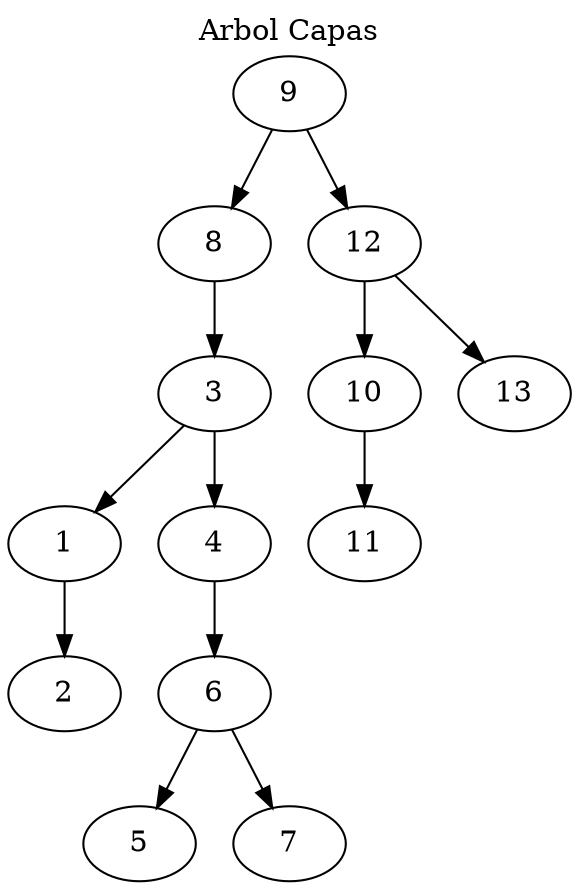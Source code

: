 digraph G{
label="Arbol Capas"
labelloc = "t"
Nodo1946488536[label="9" shape=ellipse];
Nodo1852772883[label="8" shape=ellipse];
Nodo1621760438[label="3" shape=ellipse];
Nodo28172470[label="1" shape=ellipse];
Nodo1568820629[label="2" shape=ellipse];
Nodo28172470 -> Nodo1568820629;
Nodo1621760438 -> Nodo28172470;
Nodo1265312700[label="4" shape=ellipse];
Nodo2075981006[label="6" shape=ellipse];
Nodo368706399[label="5" shape=ellipse];
Nodo2075981006 -> Nodo368706399;
Nodo1524308624[label="7" shape=ellipse];
Nodo2075981006 -> Nodo1524308624;
Nodo1265312700 -> Nodo2075981006;
Nodo1621760438 -> Nodo1265312700;
Nodo1852772883 -> Nodo1621760438;
Nodo1946488536 -> Nodo1852772883;
Nodo1212130484[label="12" shape=ellipse];
Nodo1421419513[label="10" shape=ellipse];
Nodo287060682[label="11" shape=ellipse];
Nodo1421419513 -> Nodo287060682;
Nodo1212130484 -> Nodo1421419513;
Nodo328312291[label="13" shape=ellipse];
Nodo1212130484 -> Nodo328312291;
Nodo1946488536 -> Nodo1212130484;
}
